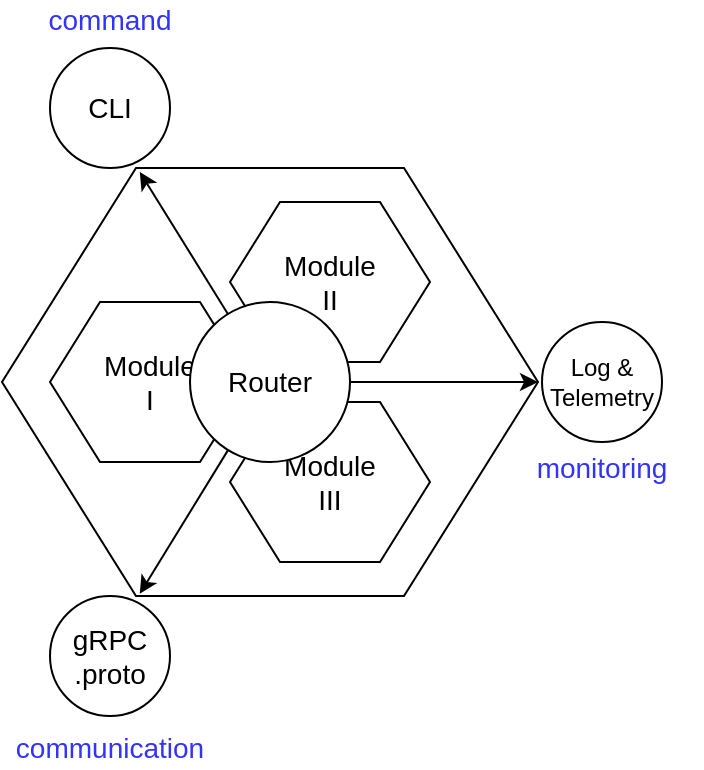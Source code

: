 <mxfile version="12.1.9" type="github" pages="1">
  <diagram id="_ULe9hCNM5RcVztS7t2R" name="Page-1">
    <mxGraphModel dx="1177" dy="762" grid="1" gridSize="10" guides="1" tooltips="1" connect="1" arrows="1" fold="1" page="1" pageScale="1" pageWidth="1600" pageHeight="1200" math="0" shadow="0">
      <root>
        <mxCell id="0"/>
        <mxCell id="1" parent="0"/>
        <mxCell id="W0I6W2Z03s0oAKh1-XEd-9" value="" style="shape=hexagon;perimeter=hexagonPerimeter2;whiteSpace=wrap;html=1;fontSize=14;" vertex="1" parent="1">
          <mxGeometry x="200" y="160" width="268" height="214" as="geometry"/>
        </mxCell>
        <mxCell id="W0I6W2Z03s0oAKh1-XEd-1" value="Module&lt;br&gt;I" style="shape=hexagon;perimeter=hexagonPerimeter2;whiteSpace=wrap;html=1;fontSize=14;" vertex="1" parent="1">
          <mxGeometry x="224" y="227" width="100" height="80" as="geometry"/>
        </mxCell>
        <mxCell id="W0I6W2Z03s0oAKh1-XEd-5" value="Module&lt;br&gt;II" style="shape=hexagon;perimeter=hexagonPerimeter2;whiteSpace=wrap;html=1;fontSize=14;" vertex="1" parent="1">
          <mxGeometry x="314" y="177" width="100" height="80" as="geometry"/>
        </mxCell>
        <mxCell id="W0I6W2Z03s0oAKh1-XEd-6" value="Module&lt;br&gt;III" style="shape=hexagon;perimeter=hexagonPerimeter2;whiteSpace=wrap;html=1;fontSize=14;" vertex="1" parent="1">
          <mxGeometry x="314" y="277" width="100" height="80" as="geometry"/>
        </mxCell>
        <mxCell id="W0I6W2Z03s0oAKh1-XEd-8" value="Router" style="ellipse;whiteSpace=wrap;html=1;aspect=fixed;fontSize=14;" vertex="1" parent="1">
          <mxGeometry x="294" y="227" width="80" height="80" as="geometry"/>
        </mxCell>
        <mxCell id="W0I6W2Z03s0oAKh1-XEd-10" value="" style="endArrow=classic;html=1;fontSize=14;entryX=0.257;entryY=0.009;entryDx=0;entryDy=0;entryPerimeter=0;" edge="1" parent="1" source="W0I6W2Z03s0oAKh1-XEd-8" target="W0I6W2Z03s0oAKh1-XEd-9">
          <mxGeometry width="50" height="50" relative="1" as="geometry">
            <mxPoint x="204" y="447" as="sourcePoint"/>
            <mxPoint x="254" y="397" as="targetPoint"/>
          </mxGeometry>
        </mxCell>
        <mxCell id="W0I6W2Z03s0oAKh1-XEd-11" value="" style="endArrow=classic;html=1;fontSize=14;entryX=0.257;entryY=0.995;entryDx=0;entryDy=0;entryPerimeter=0;" edge="1" parent="1" source="W0I6W2Z03s0oAKh1-XEd-8" target="W0I6W2Z03s0oAKh1-XEd-9">
          <mxGeometry width="50" height="50" relative="1" as="geometry">
            <mxPoint x="54" y="567" as="sourcePoint"/>
            <mxPoint x="104" y="517" as="targetPoint"/>
          </mxGeometry>
        </mxCell>
        <mxCell id="W0I6W2Z03s0oAKh1-XEd-12" value="" style="endArrow=classic;html=1;fontSize=14;entryX=1;entryY=0.5;entryDx=0;entryDy=0;" edge="1" parent="1" source="W0I6W2Z03s0oAKh1-XEd-8" target="W0I6W2Z03s0oAKh1-XEd-9">
          <mxGeometry width="50" height="50" relative="1" as="geometry">
            <mxPoint x="634" y="487" as="sourcePoint"/>
            <mxPoint x="684" y="437" as="targetPoint"/>
          </mxGeometry>
        </mxCell>
        <mxCell id="W0I6W2Z03s0oAKh1-XEd-15" value="CLI" style="ellipse;whiteSpace=wrap;html=1;aspect=fixed;fontSize=14;" vertex="1" parent="1">
          <mxGeometry x="224" y="100" width="60" height="60" as="geometry"/>
        </mxCell>
        <mxCell id="W0I6W2Z03s0oAKh1-XEd-17" value="&lt;div&gt;gRPC&lt;/div&gt;.proto" style="ellipse;whiteSpace=wrap;html=1;aspect=fixed;fontSize=14;" vertex="1" parent="1">
          <mxGeometry x="224.0" y="374" width="60" height="60" as="geometry"/>
        </mxCell>
        <mxCell id="W0I6W2Z03s0oAKh1-XEd-18" value="&lt;div style=&quot;font-size: 12px&quot;&gt;Log &amp;amp;&lt;br&gt;&lt;/div&gt;&lt;div style=&quot;font-size: 12px&quot;&gt;Telemetry&lt;br style=&quot;font-size: 12px&quot;&gt;&lt;/div&gt;" style="ellipse;whiteSpace=wrap;html=1;aspect=fixed;fontSize=12;" vertex="1" parent="1">
          <mxGeometry x="470" y="237" width="60" height="60" as="geometry"/>
        </mxCell>
        <mxCell id="W0I6W2Z03s0oAKh1-XEd-20" value="communication" style="text;html=1;strokeColor=none;fillColor=none;align=center;verticalAlign=middle;whiteSpace=wrap;rounded=0;fontSize=14;fontColor=#3333FF;" vertex="1" parent="1">
          <mxGeometry x="204" y="440" width="100" height="20" as="geometry"/>
        </mxCell>
        <mxCell id="W0I6W2Z03s0oAKh1-XEd-21" value="command" style="text;html=1;strokeColor=none;fillColor=none;align=center;verticalAlign=middle;whiteSpace=wrap;rounded=0;fontSize=14;fontColor=#3333FF;" vertex="1" parent="1">
          <mxGeometry x="204" y="76" width="100" height="20" as="geometry"/>
        </mxCell>
        <mxCell id="W0I6W2Z03s0oAKh1-XEd-22" value="monitoring" style="text;html=1;strokeColor=none;fillColor=none;align=center;verticalAlign=middle;whiteSpace=wrap;rounded=0;fontSize=14;fontColor=#3333FF;" vertex="1" parent="1">
          <mxGeometry x="450" y="300" width="100" height="20" as="geometry"/>
        </mxCell>
      </root>
    </mxGraphModel>
  </diagram>
</mxfile>
